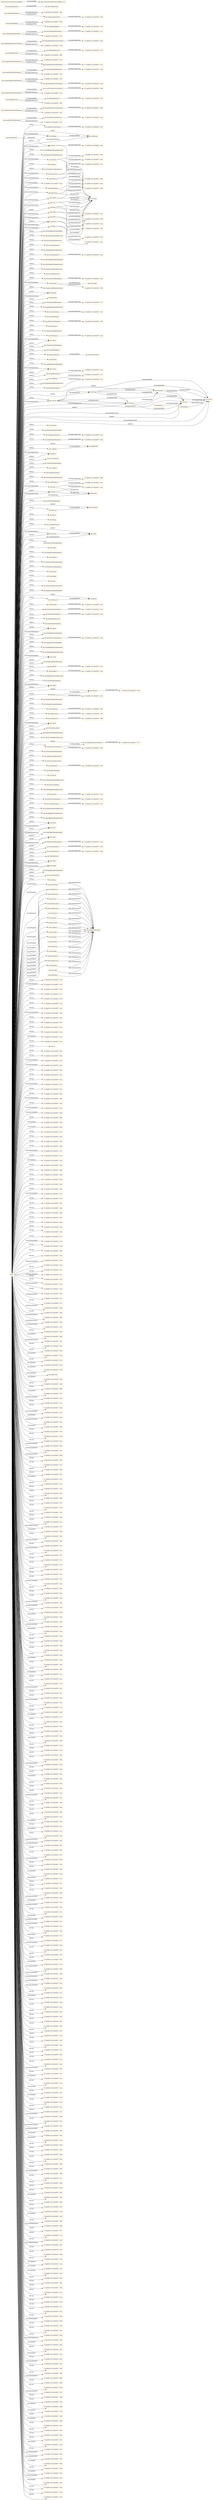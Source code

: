 digraph ar2dtool_diagram { 
rankdir=LR;
size="1501"
node [shape = rectangle, color="orange"]; "xbo:SingleStrandNecklace" "xbo:Inflexible" "xbo:MultiRightInflexibleBracelet" "-57a5b9f3:167a2b583f7:-7f22" "-57a5b9f3:167a2b583f7:-7ee2" "xbo:SingleLeftFlexibleBracelet" "xbo:SmallMultiTabNecklace" "xbo:Xhosa" "xbo:DoubleStrandHeadband" "xbo:BodyType" "xbo:Position" "-57a5b9f3:167a2b583f7:-7ede" "xbo:DoubleRightFlexibleAnklet" "xbo:DoubleLeftFlexibleBracelet" "-57a5b9f3:167a2b583f7:-7f69" "-57a5b9f3:167a2b583f7:-7fdd" "xbo:MultiLeftFlexibleArmlet" "xbo:StrandHeadband" "xbo:Decoration" "xbo:MultiRightFlexibleArmlet" "-57a5b9f3:167a2b583f7:-7ea0" "-57a5b9f3:167a2b583f7:-7ee6" "-57a5b9f3:167a2b583f7:-7ea4" "xbo:Sex" "-57a5b9f3:167a2b583f7:-7f0f" "xbo:StrandNecklace" "xbo:SmallDoubleStrandNecklace" "-57a5b9f3:167a2b583f7:-7eba" "xbo:DoubleRightInflexibleAnklet" "-57a5b9f3:167a2b583f7:-7fe5" "-57a5b9f3:167a2b583f7:-7fe1" "xbo:Material" "xbo:InflexibleArmlet" "xbo:PersonEntity" "xbo:MultiRightFlexibleBracelet" "xbo:SmallFlexibleCollarNecklace" "-57a5b9f3:167a2b583f7:-7f2e" "-57a5b9f3:167a2b583f7:-7f2a" "-57a5b9f3:167a2b583f7:-7f13" "xbo:DoubleLeftFlexibleArmlet" "xbo:EarlyAdolescence" "-57a5b9f3:167a2b583f7:-7eda" "xbo:DoubleStrandWaistband" "xbo:Quantity" "xbo:DoubleLeftInflexibleArmlet" "xbo:SmallDoubleTabNecklace" "xbo:Double" "-57a5b9f3:167a2b583f7:-7f32" "xbo:Bomvana" "-57a5b9f3:167a2b583f7:-7f75" "xbo:MultiStrandWaistband" "xbo:SingleRightFlexibleBracelet" "xbo:InflexibleBracelet" "-57a5b9f3:167a2b583f7:-7ef2" "xbo:CharmNecklace" "-57a5b9f3:167a2b583f7:-7ffc" "-57a5b9f3:167a2b583f7:-7f0b" "xbo:LateAdulthood" "xbo:MultiTasselNecklace" "-57a5b9f3:167a2b583f7:-7ece" "xbo:Secondary" "xbo:DoubleFringeHeadband" "xbo:Waistband" "-57a5b9f3:167a2b583f7:-7f04" "-57a5b9f3:167a2b583f7:-7f1e" "xbo:BodyRegion" "-57a5b9f3:167a2b583f7:-7fea" "xbo:LargeDoubleStrandNecklace" "xbo:Colour" "xbo:Head" "xbo:SingleStreamHeadband" "-57a5b9f3:167a2b583f7:-7f86" "xbo:FringeHeadband" "-57a5b9f3:167a2b583f7:-7ed6" "xbo:BeadworkEntity" "-57a5b9f3:167a2b583f7:-7ed2" "-57a5b9f3:167a2b583f7:-7fca" "-57a5b9f3:167a2b583f7:-7fa2" "xbo:LargeSingleTabNecklace" "xbo:Tertiary" "xbo:SingleRightFlexibleAnklet" "-57a5b9f3:167a2b583f7:-7eca" "-57a5b9f3:167a2b583f7:-7f00" "xbo:Lower" "-57a5b9f3:167a2b583f7:-7eee" "xbo:StrandWaistband" "xbo:Childhood" "-57a5b9f3:167a2b583f7:-7fb9" "xbo:Side" "xbo:SingleRightInflexibleBracelet" "xbo:MultiTabNecklace" "xbo:Strand" "xbo:Thembu" "xbo:MultiLeftFlexibleAnklet" "xbo:LargeFlexibleCollarNecklace" "xbo:SingleTabNecklace" "xbo:SmallSingleStrandNecklace" "xbo:Tassel" "xbo:LargeInflexibleCollarNecklace" "xbo:SingleTasselNecklace" "xbo:RightSide" "-57a5b9f3:167a2b583f7:-7f7d" "xbo:Waist" "-57a5b9f3:167a2b583f7:-7ef5" "-57a5b9f3:167a2b583f7:-7f3e" "-57a5b9f3:167a2b583f7:-7f3a" "xbo:LateChildhood" "-57a5b9f3:167a2b583f7:-7ff3" "xbo:MultiFringeHeadband" "xbo:Tab" "xbo:Common" "xbo:MiddleAdulthood" "xbo:MultiLeftFlexibleBracelet" "xbo:TabNecklace" "xbo:Size" "xbo:MultiTabHeadband" "xbo:Natural" "xbo:Royal" "-57a5b9f3:167a2b583f7:-7f42" "xbo:LargeMultiTabNecklace" "xbo:Fengu" "xbo:LateAdolescence" "xbo:Charm" "xbo:Male" "xbo:SmallSingleTabNecklace" "xbo:DoubleLeftFlexibleAnklet" "-57a5b9f3:167a2b583f7:-7f8e" "xbo:Female" "xbo:Noble" "xbo:SingleStrandHeadband" "xbo:Medium" "xbo:Rank" "xbo:DoubleLeftInflexibleAnklet" "-57a5b9f3:167a2b583f7:-7f71" "xbo:MultiStreamHeadband" "xbo:LargeDoubleTabNecklace" "xbo:Primary" "xbo:Middle" "xbo:Shin" "xbo:MultiLeftInflexibleArmlet" "xbo:SingleLeftInflexibleAnklet" "xbo:Ceremony" "xbo:Use" "xbo:SmallInflexibleCollarNecklace" "-57a5b9f3:167a2b583f7:-7f1b" "xbo:Tribe" "-57a5b9f3:167a2b583f7:-7fae" "xbo:Bracelet" "-57a5b9f3:167a2b583f7:-7f8a" "xbo:DoubleTasselNecklace" "xbo:DoubleTabNecklace" "xbo:MiddleAdolescence" "xbo:Item" "-57a5b9f3:167a2b583f7:-7ebe" "xbo:DoubleTabHeadband" "xbo:Person" "xbo:Upper" "xbo:MultiRightFlexibleAnklet" "xbo:DoubleStrandNecklace" "xbo:SingleLeftFlexibleAnklet" "xbo:FlexibleAnklet" "xbo:DoubleRightFlexibleArmlet" "xbo:FlexibleBracelet" "xbo:DoubleRightInflexibleArmlet" "-57a5b9f3:167a2b583f7:-7f17" "xbo:Large" "-57a5b9f3:167a2b583f7:-7ec2" "-57a5b9f3:167a2b583f7:-7ec6" "xbo:SingleLeftFlexibleArmlet" "xbo:DomainEntity" "xbo:Anklet" "xbo:SmallMultiStrandNecklace" "xbo:Necklace" "xbo:DoubleRightFlexibleBracelet" "xbo:FlexibleHeadband" "xbo:LeftSide" "xbo:SingleTabHeadband" "xbo:Ankle" "xbo:Man" "-57a5b9f3:167a2b583f7:-7f36" "xbo:SingleLeftInflexibleArmlet" "xbo:Age" "xbo:EarlyInfanthood" "-57a5b9f3:167a2b583f7:-7faa" "xbo:DoubleStreamHeadband" "xbo:Woman" "-57a5b9f3:167a2b583f7:-7eea" "xbo:Headband" "-57a5b9f3:167a2b583f7:-7efc" "xbo:Adolescence" "xbo:Toddlerhood" "xbo:Infanthood" "-57a5b9f3:167a2b583f7:-7fbd" "-57a5b9f3:167a2b583f7:-7fb5" "xbo:Small" "xbo:LargeSingleStrandNecklace" "-57a5b9f3:167a2b583f7:-7f9e" "xbo:StreamHeadband" "xbo:SingleLeftInflexibleBracelet" "xbo:MultiLeftInflexibleBracelet" "xbo:FlexibleCollarNecklace" "xbo:InflexibleHeadband" "xbo:MultiLeftInflexibleAnklet" "-57a5b9f3:167a2b583f7:-7f96" "xbo:SingleFringeHeadband" "xbo:Streamer" "-57a5b9f3:167a2b583f7:-7fc1" "-57a5b9f3:167a2b583f7:-7f79" "xbo:MultiStrandHeadband" "-57a5b9f3:167a2b583f7:-7fd5" "xbo:LargeMultiStrandNecklace" "xbo:Adulthood" "xbo:MiddleChildhood" "xbo:Pondo" "xbo:DoubleRightInflexibleBracelet" "xbo:EarlyChildhood" "xbo:MultiRightInflexibleArmlet" "-57a5b9f3:167a2b583f7:-7eae" "xbo:Armlet" "xbo:MultiStrandNecklace" "xbo:ChokerNecklace" "-57a5b9f3:167a2b583f7:-7f26" "xbo:DoubleLeftInflexibleBracelet" "-57a5b9f3:167a2b583f7:-7fce" "xbo:SingleRightFlexibleArmlet" "-57a5b9f3:167a2b583f7:-7ea7" "xbo:SingleRightInflexibleArmlet" "xbo:Neck" "xbo:Arm" "xbo:FlexibleArmlet" "xbo:MultiRightInflexibleAnklet" "xbo:Wrist" "-57a5b9f3:167a2b583f7:-7f6d" "-57a5b9f3:167a2b583f7:-7fa6" "xbo:SingleStrandWaistband" "xbo:Ritual" "xbo:TasselNecklace" "-57a5b9f3:167a2b583f7:-7f9a" "-57a5b9f3:167a2b583f7:-7ef8" "-57a5b9f3:167a2b583f7:-7f07" "-57a5b9f3:167a2b583f7:-7eb6" "-57a5b9f3:167a2b583f7:-7eb2" "-57a5b9f3:167a2b583f7:-7f92" "xbo:CollarNecklace" "-57a5b9f3:167a2b583f7:-7fd2" "xbo:TabHeadband" "xbo:Multi" "xbo:Single" "xbo:SingleRightInflexibleAnklet" "xbo:InflexibleAnklet" "xbo:InflexibleCollarNecklace" "xbo:Synthetic" "xbo:Fringe" "xbo:Flexible" "xbo:EarlyAdulthood" "xbo:Bhaca" ; /*classes style*/
	"xbo:Natural" -> "xbo:Synthetic" [ label = "owl:disjointWith" ];
	"xbo:Flexible" -> "xbo:Inflexible" [ label = "owl:disjointWith" ];
	"xbo:DoubleTasselNecklace" -> "-57a5b9f3:167a2b583f7:-7fa2" [ label = "owl:equivalentClass" ];
	"xbo:Charm" -> "xbo:Tassel" [ label = "owl:disjointWith" ];
	"xbo:Charm" -> "xbo:Tab" [ label = "owl:disjointWith" ];
	"xbo:Charm" -> "xbo:Streamer" [ label = "owl:disjointWith" ];
	"xbo:Charm" -> "xbo:Strand" [ label = "owl:disjointWith" ];
	"xbo:Charm" -> "xbo:Fringe" [ label = "owl:disjointWith" ];
	"xbo:SmallSingleStrandNecklace" -> "-57a5b9f3:167a2b583f7:-7ec6" [ label = "owl:equivalentClass" ];
	"xbo:FlexibleHeadband" -> "xbo:InflexibleHeadband" [ label = "owl:disjointWith" ];
	"xbo:FlexibleHeadband" -> "-57a5b9f3:167a2b583f7:-7f8e" [ label = "owl:equivalentClass" ];
	"xbo:Colour" -> "-57a5b9f3:167a2b583f7:-7fb9" [ label = "owl:equivalentClass" ];
	"xbo:BodyRegion" -> "-57a5b9f3:167a2b583f7:-7fdd" [ label = "owl:equivalentClass" ];
	"xbo:LargeFlexibleCollarNecklace" -> "xbo:SmallFlexibleCollarNecklace" [ label = "owl:disjointWith" ];
	"xbo:LargeFlexibleCollarNecklace" -> "-57a5b9f3:167a2b583f7:-7f3a" [ label = "owl:equivalentClass" ];
	"xbo:InflexibleBracelet" -> "-57a5b9f3:167a2b583f7:-7f75" [ label = "owl:equivalentClass" ];
	"xbo:SmallFlexibleCollarNecklace" -> "-57a5b9f3:167a2b583f7:-7ed6" [ label = "owl:equivalentClass" ];
	"xbo:hasQuantity" -> "owl:topObjectProperty" [ label = "rdfs:subPropertyOf" ];
	"xbo:Item" -> "-57a5b9f3:167a2b583f7:-7f69" [ label = "owl:equivalentClass" ];
	"xbo:Female" -> "xbo:Male" [ label = "owl:disjointWith" ];
	"xbo:Childhood" -> "-57a5b9f3:167a2b583f7:-7fca" [ label = "owl:equivalentClass" ];
	"xbo:Necklace" -> "-57a5b9f3:167a2b583f7:-7f0b" [ label = "owl:equivalentClass" ];
	"xbo:EarlyInfanthood" -> "xbo:Toddlerhood" [ label = "owl:disjointWith" ];
	"xbo:Tab" -> "xbo:Tassel" [ label = "owl:disjointWith" ];
	"xbo:InflexibleHeadband" -> "-57a5b9f3:167a2b583f7:-7f6d" [ label = "owl:equivalentClass" ];
	"xbo:Position" -> "-57a5b9f3:167a2b583f7:-7f04" [ label = "owl:equivalentClass" ];
	"xbo:FlexibleArmlet" -> "xbo:InflexibleArmlet" [ label = "owl:disjointWith" ];
	"xbo:FlexibleArmlet" -> "-57a5b9f3:167a2b583f7:-7f9a" [ label = "owl:equivalentClass" ];
	"xbo:DoubleTabNecklace" -> "-57a5b9f3:167a2b583f7:-7fa6" [ label = "owl:equivalentClass" ];
	"xbo:InflexibleCollarNecklace" -> "-57a5b9f3:167a2b583f7:-7f71" [ label = "owl:equivalentClass" ];
	"xbo:Waistband" -> "-57a5b9f3:167a2b583f7:-7ea4" [ label = "owl:equivalentClass" ];
	"xbo:LargeInflexibleCollarNecklace" -> "xbo:SmallInflexibleCollarNecklace" [ label = "owl:disjointWith" ];
	"xbo:LargeInflexibleCollarNecklace" -> "-57a5b9f3:167a2b583f7:-7f36" [ label = "owl:equivalentClass" ];
	"xbo:InflexibleArmlet" -> "-57a5b9f3:167a2b583f7:-7f79" [ label = "owl:equivalentClass" ];
	"xbo:Quantity" -> "-57a5b9f3:167a2b583f7:-7f00" [ label = "owl:equivalentClass" ];
	"xbo:hasBodyType" -> "owl:topObjectProperty" [ label = "rdfs:subPropertyOf" ];
	"xbo:SingleTabNecklace" -> "-57a5b9f3:167a2b583f7:-7eea" [ label = "owl:equivalentClass" ];
	"xbo:Decoration" -> "-57a5b9f3:167a2b583f7:-7fb5" [ label = "owl:equivalentClass" ];
	"xbo:Bracelet" -> "-57a5b9f3:167a2b583f7:-7fd2" [ label = "owl:equivalentClass" ];
	"xbo:isWornBy" -> "owl:topObjectProperty" [ label = "rdfs:subPropertyOf" ];
	"xbo:MultiStrandWaistband" -> "-57a5b9f3:167a2b583f7:-7f17" [ label = "owl:equivalentClass" ];
	"xbo:hasPosition" -> "owl:topObjectProperty" [ label = "rdfs:subPropertyOf" ];
	"xbo:hasChild" -> "owl:topObjectProperty" [ label = "rdfs:subPropertyOf" ];
	"xbo:Man" -> "xbo:Woman" [ label = "owl:disjointWith" ];
	"xbo:Man" -> "-57a5b9f3:167a2b583f7:-7f22" [ label = "owl:equivalentClass" ];
	"xbo:LargeMultiTabNecklace" -> "xbo:SmallMultiTabNecklace" [ label = "owl:disjointWith" ];
	"xbo:LargeMultiTabNecklace" -> "-57a5b9f3:167a2b583f7:-7f2e" [ label = "owl:equivalentClass" ];
	"xbo:hasMother" -> "owl:topObjectProperty" [ label = "rdfs:subPropertyOf" ];
	"xbo:LargeDoubleStrandNecklace" -> "xbo:SmallDoubleStrandNecklace" [ label = "owl:disjointWith" ];
	"xbo:LargeDoubleStrandNecklace" -> "-57a5b9f3:167a2b583f7:-7f42" [ label = "owl:equivalentClass" ];
	"xbo:BeadworkEntity" -> "xbo:PersonEntity" [ label = "owl:disjointWith" ];
	"xbo:isWornOn" -> "owl:topObjectProperty" [ label = "rdfs:subPropertyOf" ];
	"xbo:DoubleStrandNecklace" -> "-57a5b9f3:167a2b583f7:-7fae" [ label = "owl:equivalentClass" ];
	"xbo:Rank" -> "-57a5b9f3:167a2b583f7:-7efc" [ label = "owl:equivalentClass" ];
	"xbo:Tribe" -> "-57a5b9f3:167a2b583f7:-7eae" [ label = "owl:equivalentClass" ];
	"xbo:Adulthood" -> "-57a5b9f3:167a2b583f7:-7ff3" [ label = "owl:equivalentClass" ];
	"xbo:Streamer" -> "xbo:Tassel" [ label = "owl:disjointWith" ];
	"xbo:Streamer" -> "xbo:Tab" [ label = "owl:disjointWith" ];
	"xbo:hasMaterial" -> "owl:topObjectProperty" [ label = "rdfs:subPropertyOf" ];
	"xbo:FlexibleAnklet" -> "xbo:InflexibleAnklet" [ label = "owl:disjointWith" ];
	"xbo:FlexibleAnklet" -> "-57a5b9f3:167a2b583f7:-7f9e" [ label = "owl:equivalentClass" ];
	"xbo:hasUse" -> "owl:topObjectProperty" [ label = "rdfs:subPropertyOf" ];
	"xbo:Ipenlote_2" -> "xbo:Tassel" [ label = "xbo:hasDecoration" ];
	"xbo:hasDecoration" -> "owl:topObjectProperty" [ label = "rdfs:subPropertyOf" ];
	"xbo:InflexibleAnklet" -> "-57a5b9f3:167a2b583f7:-7f7d" [ label = "owl:equivalentClass" ];
	"xbo:hasAgeGroup" -> "owl:topObjectProperty" [ label = "rdfs:subPropertyOf" ];
	"xbo:Woman" -> "-57a5b9f3:167a2b583f7:-7ea0" [ label = "owl:equivalentClass" ];
	"xbo:SingleTasselNecklace" -> "-57a5b9f3:167a2b583f7:-7ee6" [ label = "owl:equivalentClass" ];
	"xbo:LargeDoubleTabNecklace" -> "xbo:SmallDoubleTabNecklace" [ label = "owl:disjointWith" ];
	"xbo:LargeDoubleTabNecklace" -> "-57a5b9f3:167a2b583f7:-7f3e" [ label = "owl:equivalentClass" ];
	"xbo:Fringe" -> "xbo:Strand" [ label = "owl:disjointWith" ];
	"xbo:Fringe" -> "xbo:Tassel" [ label = "owl:disjointWith" ];
	"xbo:Fringe" -> "xbo:Tab" [ label = "owl:disjointWith" ];
	"xbo:Fringe" -> "xbo:Streamer" [ label = "owl:disjointWith" ];
	"xbo:ChokerNecklace" -> "-57a5b9f3:167a2b583f7:-7fc1" [ label = "owl:equivalentClass" ];
	"xbo:SmallInflexibleCollarNecklace" -> "-57a5b9f3:167a2b583f7:-7ed2" [ label = "owl:equivalentClass" ];
	"xbo:BodyType" -> "-57a5b9f3:167a2b583f7:-7fd5" [ label = "owl:equivalentClass" ];
	"xbo:hasSex" -> "owl:topObjectProperty" [ label = "rdfs:subPropertyOf" ];
	"xbo:LargeSingleTabNecklace" -> "xbo:SmallSingleTabNecklace" [ label = "owl:disjointWith" ];
	"xbo:LargeSingleTabNecklace" -> "-57a5b9f3:167a2b583f7:-7f26" [ label = "owl:equivalentClass" ];
	"xbo:Adolescence" -> "-57a5b9f3:167a2b583f7:-7ffc" [ label = "owl:equivalentClass" ];
	"xbo:Use" -> "-57a5b9f3:167a2b583f7:-7ea7" [ label = "owl:equivalentClass" ];
	"xbo:Ceremony" -> "xbo:Ritual" [ label = "owl:disjointWith" ];
	"xbo:FlexibleCollarNecklace" -> "xbo:InflexibleCollarNecklace" [ label = "owl:disjointWith" ];
	"xbo:FlexibleCollarNecklace" -> "-57a5b9f3:167a2b583f7:-7f92" [ label = "owl:equivalentClass" ];
	"xbo:hasParent" -> "owl:topObjectProperty" [ label = "rdfs:subPropertyOf" ];
	"xbo:Infanthood" -> "-57a5b9f3:167a2b583f7:-7f86" [ label = "owl:equivalentClass" ];
	"xbo:TasselNecklace" -> "-57a5b9f3:167a2b583f7:-7eb2" [ label = "owl:equivalentClass" ];
	"xbo:SingleStrandWaistband" -> "-57a5b9f3:167a2b583f7:-7eee" [ label = "owl:equivalentClass" ];
	"xbo:Material" -> "-57a5b9f3:167a2b583f7:-7f1e" [ label = "owl:equivalentClass" ];
	"NULL" -> "xbo:StrandWaistband" [ label = "rdf:first" ];
	"NULL" -> "-57a5b9f3:167a2b583f7:-7f5f" [ label = "rdf:rest" ];
	"NULL" -> "-57a5b9f3:167a2b583f7:-7f16" [ label = "owl:intersectionOf" ];
	"NULL" -> "-57a5b9f3:167a2b583f7:-7e20" [ label = "rdf:rest" ];
	"NULL" -> "-57a5b9f3:167a2b583f7:-7e71" [ label = "rdf:rest" ];
	"NULL" -> "-57a5b9f3:167a2b583f7:-7e2d" [ label = "rdf:rest" ];
	"NULL" -> "xbo:Female" [ label = "rdf:first" ];
	"NULL" -> "xbo:DoubleLeftInflexibleAnklet" [ label = "rdf:first" ];
	"NULL" -> "xbo:SingleLeftInflexibleAnklet" [ label = "rdf:first" ];
	"NULL" -> "xbo:Necklace" [ label = "rdf:first" ];
	"NULL" -> "xbo:SingleLeftFlexibleBracelet" [ label = "rdf:first" ];
	"NULL" -> "xbo:Woman" [ label = "rdf:first" ];
	"NULL" -> "xbo:Use" [ label = "owl:someValuesFrom" ];
	"NULL" -> "-57a5b9f3:167a2b583f7:-7f2f" [ label = "rdf:rest" ];
	"NULL" -> "-57a5b9f3:167a2b583f7:-7e41" [ label = "rdf:rest" ];
	"NULL" -> "-57a5b9f3:167a2b583f7:-7fc6" [ label = "owl:someValuesFrom" ];
	"NULL" -> "-57a5b9f3:167a2b583f7:-7e92" [ label = "rdf:rest" ];
	"NULL" -> "-57a5b9f3:167a2b583f7:-7f05" [ label = "rdf:rest" ];
	"NULL" -> "-57a5b9f3:167a2b583f7:-7fb3" [ label = "rdf:rest" ];
	"NULL" -> "xbo:Neck" [ label = "rdf:first" ];
	"NULL" -> "-57a5b9f3:167a2b583f7:-7e24" [ label = "rdf:rest" ];
	"NULL" -> "-57a5b9f3:167a2b583f7:-7e1a" [ label = "owl:members" ];
	"NULL" -> "-57a5b9f3:167a2b583f7:-7f43" [ label = "rdf:rest" ];
	"NULL" -> "xbo:DoubleLeftInflexibleArmlet" [ label = "rdf:first" ];
	"NULL" -> "xbo:Double" [ label = "rdf:first" ];
	"NULL" -> "rdf:nil" [ label = "rdf:rest" ];
	"NULL" -> "xbo:TabNecklace" [ label = "rdf:first" ];
	"NULL" -> "xbo:Common" [ label = "rdf:first" ];
	"NULL" -> "xbo:Sex" [ label = "owl:someValuesFrom" ];
	"NULL" -> "-57a5b9f3:167a2b583f7:-7e45" [ label = "rdf:rest" ];
	"NULL" -> "xbo:hasMaterial" [ label = "owl:onProperty" ];
	"NULL" -> "-57a5b9f3:167a2b583f7:-7f64" [ label = "rdf:rest" ];
	"NULL" -> "xbo:hasColour" [ label = "owl:onProperty" ];
	"NULL" -> "xbo:DoubleLeftInflexibleBracelet" [ label = "rdf:first" ];
	"NULL" -> "-57a5b9f3:167a2b583f7:-7ec5" [ label = "owl:intersectionOf" ];
	"NULL" -> "-57a5b9f3:167a2b583f7:-7eed" [ label = "owl:intersectionOf" ];
	"NULL" -> "-57a5b9f3:167a2b583f7:-7e83" [ label = "rdf:rest" ];
	"NULL" -> "-57a5b9f3:167a2b583f7:-7ed7" [ label = "rdf:rest" ];
	"NULL" -> "-57a5b9f3:167a2b583f7:-7efa" [ label = "rdf:rest" ];
	"NULL" -> "-57a5b9f3:167a2b583f7:-7f74" [ label = "owl:intersectionOf" ];
	"NULL" -> "xbo:Tertiary" [ label = "rdf:first" ];
	"NULL" -> "-57a5b9f3:167a2b583f7:-7f47" [ label = "rdf:rest" ];
	"NULL" -> "-57a5b9f3:167a2b583f7:-7f6a" [ label = "rdf:rest" ];
	"NULL" -> "xbo:StreamHeadband" [ label = "rdf:first" ];
	"NULL" -> "-57a5b9f3:167a2b583f7:-7f82" [ label = "owl:someValuesFrom" ];
	"NULL" -> "xbo:CharmNecklace" [ label = "rdf:first" ];
	"NULL" -> "-57a5b9f3:167a2b583f7:-7e0f" [ label = "rdf:rest" ];
	"NULL" -> "xbo:MultiLeftInflexibleArmlet" [ label = "rdf:first" ];
	"NULL" -> "xbo:Female" [ label = "owl:someValuesFrom" ];
	"NULL" -> "-57a5b9f3:167a2b583f7:-7f3d" [ label = "owl:intersectionOf" ];
	"NULL" -> "-57a5b9f3:167a2b583f7:-7eb9" [ label = "owl:intersectionOf" ];
	"NULL" -> "xbo:SingleTabHeadband" [ label = "rdf:first" ];
	"NULL" -> "xbo:LateAdolescence" [ label = "rdf:first" ];
	"NULL" -> "xbo:Inflexible" [ label = "owl:someValuesFrom" ];
	"NULL" -> "-57a5b9f3:167a2b583f7:-7f8b" [ label = "rdf:rest" ];
	"NULL" -> "xbo:Lower" [ label = "owl:someValuesFrom" ];
	"NULL" -> "xbo:Colour" [ label = "owl:someValuesFrom" ];
	"NULL" -> "-57a5b9f3:167a2b583f7:-7e93" [ label = "owl:members" ];
	"NULL" -> "-57a5b9f3:167a2b583f7:-7fe9" [ label = "owl:unionOf" ];
	"NULL" -> "xbo:Tassel" [ label = "owl:someValuesFrom" ];
	"NULL" -> "-57a5b9f3:167a2b583f7:-7e74" [ label = "rdf:rest" ];
	"NULL" -> "xbo:hasDecoration" [ label = "owl:onProperty" ];
	"NULL" -> "-57a5b9f3:167a2b583f7:-7eeb" [ label = "rdf:rest" ];
	"NULL" -> "xbo:Secondary" [ label = "rdf:first" ];
	"NULL" -> "-57a5b9f3:167a2b583f7:-7f5b" [ label = "rdf:rest" ];
	"NULL" -> "-57a5b9f3:167a2b583f7:-7fe6" [ label = "rdf:rest" ];
	"NULL" -> "-57a5b9f3:167a2b583f7:-7f31" [ label = "owl:intersectionOf" ];
	"NULL" -> "-57a5b9f3:167a2b583f7:-7f76" [ label = "rdf:rest" ];
	"NULL" -> "-57a5b9f3:167a2b583f7:-7e3e" [ label = "owl:members" ];
	"NULL" -> "-57a5b9f3:167a2b583f7:-7e44" [ label = "rdf:rest" ];
	"NULL" -> "-57a5b9f3:167a2b583f7:-7ebb" [ label = "rdf:rest" ];
	"NULL" -> "-57a5b9f3:167a2b583f7:-7e95" [ label = "rdf:rest" ];
	"NULL" -> "xbo:hasPosition" [ label = "owl:onProperty" ];
	"NULL" -> "-57a5b9f3:167a2b583f7:-7f08" [ label = "rdf:rest" ];
	"NULL" -> "xbo:DoubleRightFlexibleAnklet" [ label = "rdf:first" ];
	"NULL" -> "-57a5b9f3:167a2b583f7:-7fb6" [ label = "rdf:rest" ];
	"NULL" -> "-57a5b9f3:167a2b583f7:-7f59" [ label = "rdf:rest" ];
	"NULL" -> "xbo:Age" [ label = "rdf:first" ];
	"NULL" -> "-57a5b9f3:167a2b583f7:-7f25" [ label = "owl:intersectionOf" ];
	"NULL" -> "-57a5b9f3:167a2b583f7:-7e78" [ label = "rdf:rest" ];
	"NULL" -> "-57a5b9f3:167a2b583f7:-7f97" [ label = "rdf:rest" ];
	"NULL" -> "-57a5b9f3:167a2b583f7:-7eef" [ label = "rdf:rest" ];
	"NULL" -> "-57a5b9f3:167a2b583f7:-7e65" [ label = "rdf:rest" ];
	"NULL" -> "-57a5b9f3:167a2b583f7:-7fd7" [ label = "rdf:rest" ];
	"NULL" -> "xbo:Waist" [ label = "owl:someValuesFrom" ];
	"NULL" -> "-57a5b9f3:167a2b583f7:-7e48" [ label = "rdf:rest" ];
	"NULL" -> "-57a5b9f3:167a2b583f7:-7ebf" [ label = "rdf:rest" ];
	"NULL" -> "xbo:Noble" [ label = "rdf:first" ];
	"NULL" -> "xbo:MultiLeftFlexibleBracelet" [ label = "rdf:first" ];
	"NULL" -> "-57a5b9f3:167a2b583f7:-7efd" [ label = "rdf:rest" ];
	"NULL" -> "xbo:ChokerNecklace" [ label = "rdf:first" ];
	"NULL" -> "-57a5b9f3:167a2b583f7:-7fa7" [ label = "rdf:rest" ];
	"NULL" -> "-57a5b9f3:167a2b583f7:-7ec9" [ label = "owl:intersectionOf" ];
	"NULL" -> "-57a5b9f3:167a2b583f7:-7e18" [ label = "rdf:rest" ];
	"NULL" -> "-57a5b9f3:167a2b583f7:-7e69" [ label = "rdf:rest" ];
	"NULL" -> "-57a5b9f3:167a2b583f7:-7ed3" [ label = "rdf:rest" ];
	"NULL" -> "-57a5b9f3:167a2b583f7:-7ee9" [ label = "owl:intersectionOf" ];
	"NULL" -> "xbo:Streamer" [ label = "rdf:first" ];
	"NULL" -> "-57a5b9f3:167a2b583f7:-7e39" [ label = "rdf:rest" ];
	"NULL" -> "-57a5b9f3:167a2b583f7:-7e5c" [ label = "rdf:rest" ];
	"NULL" -> "xbo:Arm" [ label = "rdf:first" ];
	"NULL" -> "xbo:hasRank" [ label = "owl:onProperty" ];
	"NULL" -> "xbo:DoubleRightFlexibleBracelet" [ label = "rdf:first" ];
	"NULL" -> "-57a5b9f3:167a2b583f7:-7fa1" [ label = "owl:intersectionOf" ];
	"NULL" -> "-57a5b9f3:167a2b583f7:-7e7d" [ label = "rdf:rest" ];
	"NULL" -> "-57a5b9f3:167a2b583f7:-7e98" [ label = "rdf:rest" ];
	"NULL" -> "-57a5b9f3:167a2b583f7:-7ecd" [ label = "owl:intersectionOf" ];
	"NULL" -> "-57a5b9f3:167a2b583f7:-7fe2" [ label = "rdf:rest" ];
	"NULL" -> "-57a5b9f3:167a2b583f7:-7f7c" [ label = "owl:intersectionOf" ];
	"NULL" -> "-57a5b9f3:167a2b583f7:-7f7f" [ label = "rdf:rest" ];
	"NULL" -> "-57a5b9f3:167a2b583f7:-7edd" [ label = "owl:intersectionOf" ];
	"NULL" -> "-57a5b9f3:167a2b583f7:-7e4d" [ label = "rdf:rest" ];
	"NULL" -> "xbo:InflexibleCollarNecklace" [ label = "rdf:first" ];
	"NULL" -> "-57a5b9f3:167a2b583f7:-7f85" [ label = "owl:intersectionOf" ];
	"NULL" -> "-57a5b9f3:167a2b583f7:-7f29" [ label = "owl:intersectionOf" ];
	"NULL" -> "xbo:EarlyAdolescence" [ label = "rdf:first" ];
	"NULL" -> "xbo:hasUse" [ label = "owl:onProperty" ];
	"NULL" -> "xbo:Pondo" [ label = "rdf:first" ];
	"NULL" -> "xbo:Person" [ label = "rdf:first" ];
	"NULL" -> "xbo:MultiRightFlexibleAnklet" [ label = "rdf:first" ];
	"NULL" -> "-57a5b9f3:167a2b583f7:-7f41" [ label = "owl:intersectionOf" ];
	"NULL" -> "xbo:DoubleTasselNecklace" [ label = "rdf:first" ];
	"NULL" -> "xbo:Waistband" [ label = "rdf:first" ];
	"NULL" -> "-57a5b9f3:167a2b583f7:-7fd3" [ label = "rdf:rest" ];
	"NULL" -> "-57a5b9f3:167a2b583f7:-7e85" [ label = "owl:members" ];
	"NULL" -> "-57a5b9f3:167a2b583f7:-7fc5" [ label = "owl:withRestrictions" ];
	"NULL" -> "-57a5b9f3:167a2b583f7:-7f0c" [ label = "rdf:rest" ];
	"NULL" -> "-57a5b9f3:167a2b583f7:-7e8f" [ label = "rdf:rest" ];
	"NULL" -> "xbo:Charm" [ label = "rdf:first" ];
	"NULL" -> "xbo:Charm" [ label = "owl:someValuesFrom" ];
	"NULL" -> "xbo:MultiStreamHeadband" [ label = "rdf:first" ];
	"NULL" -> "-57a5b9f3:167a2b583f7:-7e4e" [ label = "owl:members" ];
	"NULL" -> "xbo:hasTribe" [ label = "owl:onProperty" ];
	"NULL" -> "-57a5b9f3:167a2b583f7:-7f33" [ label = "rdf:rest" ];
	"NULL" -> "xbo:Quantity" [ label = "owl:someValuesFrom" ];
	"NULL" -> "-57a5b9f3:167a2b583f7:-7e1e" [ label = "owl:members" ];
	"NULL" -> "-57a5b9f3:167a2b583f7:-7e56" [ label = "owl:members" ];
	"NULL" -> "xbo:DoubleLeftFlexibleBracelet" [ label = "rdf:first" ];
	"NULL" -> "xbo:ageGroup" [ label = "owl:onProperty" ];
	"NULL" -> "-57a5b9f3:167a2b583f7:-7efb" [ label = "owl:unionOf" ];
	"NULL" -> "-57a5b9f3:167a2b583f7:-7e90" [ label = "rdf:rest" ];
	"NULL" -> "xbo:Anklet" [ label = "rdf:first" ];
	"NULL" -> "xbo:Material" [ label = "owl:someValuesFrom" ];
	"NULL" -> "-57a5b9f3:167a2b583f7:-7f80" [ label = "rdf:first" ];
	"NULL" -> "-57a5b9f3:167a2b583f7:-7ef7" [ label = "owl:unionOf" ];
	"NULL" -> "xbo:Wrist" [ label = "rdf:first" ];
	"NULL" -> "xbo:hasSize" [ label = "owl:onProperty" ];
	"NULL" -> "xbo:Childhood" [ label = "rdf:first" ];
	"NULL" -> "-57a5b9f3:167a2b583f7:-7ed1" [ label = "owl:intersectionOf" ];
	"NULL" -> "-57a5b9f3:167a2b583f7:-7e1c" [ label = "rdf:rest" ];
	"NULL" -> "-57a5b9f3:167a2b583f7:-7e60" [ label = "rdf:rest" ];
	"NULL" -> "-57a5b9f3:167a2b583f7:-7fa5" [ label = "owl:intersectionOf" ];
	"NULL" -> "-57a5b9f3:167a2b583f7:-7e8c" [ label = "owl:members" ];
	"NULL" -> "xbo:LateAdulthood" [ label = "rdf:first" ];
	"NULL" -> "xbo:Large" [ label = "owl:someValuesFrom" ];
	"NULL" -> "xbo:DoubleStrandWaistband" [ label = "rdf:first" ];
	"NULL" -> "-57a5b9f3:167a2b583f7:-7ef1" [ label = "owl:intersectionOf" ];
	"NULL" -> "-57a5b9f3:167a2b583f7:-7fb4" [ label = "owl:unionOf" ];
	"NULL" -> "-57a5b9f3:167a2b583f7:-7e30" [ label = "rdf:rest" ];
	"NULL" -> "-57a5b9f3:167a2b583f7:-7e3d" [ label = "rdf:rest" ];
	"NULL" -> "-57a5b9f3:167a2b583f7:-7e81" [ label = "rdf:rest" ];
	"NULL" -> "xbo:SingleTasselNecklace" [ label = "rdf:first" ];
	"NULL" -> "-57a5b9f3:167a2b583f7:-7fad" [ label = "owl:intersectionOf" ];
	"NULL" -> "-57a5b9f3:167a2b583f7:-7f78" [ label = "owl:intersectionOf" ];
	"NULL" -> "-57a5b9f3:167a2b583f7:-7f99" [ label = "owl:intersectionOf" ];
	"NULL" -> "-57a5b9f3:167a2b583f7:-7f45" [ label = "rdf:rest" ];
	"NULL" -> "xbo:SingleRightInflexibleBracelet" [ label = "rdf:first" ];
	"NULL" -> "-57a5b9f3:167a2b583f7:-7e13" [ label = "rdf:rest" ];
	"NULL" -> "xbo:MultiLeftInflexibleBracelet" [ label = "rdf:first" ];
	"NULL" -> "-57a5b9f3:167a2b583f7:-7f83" [ label = "rdf:rest" ];
	"NULL" -> "-57a5b9f3:167a2b583f7:-7f3f" [ label = "rdf:rest" ];
	"NULL" -> "xbo:MultiRightInflexibleBracelet" [ label = "rdf:first" ];
	"NULL" -> "xbo:Tab" [ label = "rdf:first" ];
	"NULL" -> "-57a5b9f3:167a2b583f7:-7e32" [ label = "owl:members" ];
	"NULL" -> "-57a5b9f3:167a2b583f7:-7e51" [ label = "rdf:rest" ];
	"NULL" -> "xbo:Adolescence" [ label = "rdf:first" ];
	"NULL" -> "-57a5b9f3:167a2b583f7:-7ea5" [ label = "rdf:rest" ];
	"NULL" -> "-57a5b9f3:167a2b583f7:-7feb" [ label = "rdf:first" ];
	"NULL" -> "-57a5b9f3:167a2b583f7:-7f66" [ label = "rdf:rest" ];
	"NULL" -> "xbo:Ankle" [ label = "owl:someValuesFrom" ];
	"NULL" -> "xbo:FringeHeadband" [ label = "rdf:first" ];
	"NULL" -> "-57a5b9f3:167a2b583f7:-7fc3" [ label = "rdf:rest" ];
	"NULL" -> "-57a5b9f3:167a2b583f7:-7e34" [ label = "rdf:rest" ];
	"NULL" -> "-57a5b9f3:167a2b583f7:-7f53" [ label = "rdf:rest" ];
	"NULL" -> "-57a5b9f3:167a2b583f7:-7eab" [ label = "rdf:rest" ];
	"NULL" -> "-57a5b9f3:167a2b583f7:-7e21" [ label = "rdf:rest" ];
	"NULL" -> "-57a5b9f3:167a2b583f7:-7ff7" [ label = "owl:withRestrictions" ];
	"NULL" -> "-57a5b9f3:167a2b583f7:-7f06" [ label = "owl:unionOf" ];
	"NULL" -> "xbo:DoubleTabNecklace" [ label = "rdf:first" ];
	"NULL" -> "-57a5b9f3:167a2b583f7:-7ff6" [ label = "rdf:first" ];
	"NULL" -> "xbo:hasQuantity" [ label = "owl:onProperty" ];
	"NULL" -> "xbo:Rank" [ label = "owl:someValuesFrom" ];
	"NULL" -> "-57a5b9f3:167a2b583f7:-7f8d" [ label = "owl:intersectionOf" ];
	"NULL" -> "xbo:SingleRightInflexibleArmlet" [ label = "rdf:first" ];
	"NULL" -> "-57a5b9f3:167a2b583f7:-7ee7" [ label = "rdf:rest" ];
	"NULL" -> "-57a5b9f3:167a2b583f7:-7ea3" [ label = "owl:intersectionOf" ];
	"NULL" -> "xbo:Man" [ label = "rdf:first" ];
	"NULL" -> "-57a5b9f3:167a2b583f7:-7f57" [ label = "rdf:rest" ];
	"NULL" -> "xbo:DoubleFringeHeadband" [ label = "rdf:first" ];
	"NULL" -> "-57a5b9f3:167a2b583f7:-7f7a" [ label = "rdf:rest" ];
	"NULL" -> "xbo:Head" [ label = "owl:someValuesFrom" ];
	"NULL" -> "-57a5b9f3:167a2b583f7:-7e25" [ label = "rdf:rest" ];
	"NULL" -> "-57a5b9f3:167a2b583f7:-7ee0" [ label = "rdf:rest" ];
	"NULL" -> "xbo:Wrist" [ label = "owl:someValuesFrom" ];
	"NULL" -> "-57a5b9f3:167a2b583f7:-7eb7" [ label = "rdf:rest" ];
	"NULL" -> "xbo:Single" [ label = "owl:someValuesFrom" ];
	"NULL" -> "-57a5b9f3:167a2b583f7:-7f27" [ label = "rdf:rest" ];
	"NULL" -> "-57a5b9f3:167a2b583f7:-7fa9" [ label = "owl:intersectionOf" ];
	"NULL" -> "xbo:EarlyAdulthood" [ label = "rdf:first" ];
	"NULL" -> "-57a5b9f3:167a2b583f7:-7f9b" [ label = "rdf:rest" ];
	"NULL" -> "xbo:MultiStrandNecklace" [ label = "rdf:first" ];
	"NULL" -> "-57a5b9f3:167a2b583f7:-7f65" [ label = "rdf:rest" ];
	"NULL" -> "xbo:MultiTasselNecklace" [ label = "rdf:first" ];
	"NULL" -> "-57a5b9f3:167a2b583f7:-7eaa" [ label = "rdf:rest" ];
	"NULL" -> "-57a5b9f3:167a2b583f7:-7fc0" [ label = "owl:intersectionOf" ];
	"NULL" -> "xbo:Neck" [ label = "owl:someValuesFrom" ];
	"NULL" -> "-57a5b9f3:167a2b583f7:-7fc9" [ label = "owl:intersectionOf" ];
	"NULL" -> "xbo:LateChildhood" [ label = "rdf:first" ];
	"NULL" -> "-57a5b9f3:167a2b583f7:-7e84" [ label = "rdf:rest" ];
	"NULL" -> "xbo:Head" [ label = "rdf:first" ];
	"NULL" -> "xbo:MultiStrandHeadband" [ label = "rdf:first" ];
	"NULL" -> "-57a5b9f3:167a2b583f7:-7e6a" [ label = "owl:members" ];
	"NULL" -> "xbo:Bomvana" [ label = "rdf:first" ];
	"NULL" -> "-57a5b9f3:167a2b583f7:-7e8a" [ label = "rdf:rest" ];
	"NULL" -> "-57a5b9f3:167a2b583f7:-7eb1" [ label = "owl:intersectionOf" ];
	"NULL" -> "-57a5b9f3:167a2b583f7:-7e2e" [ label = "owl:members" ];
	"NULL" -> "xbo:Small" [ label = "owl:someValuesFrom" ];
	"NULL" -> "-57a5b9f3:167a2b583f7:-7e54" [ label = "rdf:rest" ];
	"NULL" -> "-57a5b9f3:167a2b583f7:-7ea8" [ label = "rdf:rest" ];
	"NULL" -> "-57a5b9f3:167a2b583f7:-7fab" [ label = "rdf:rest" ];
	"NULL" -> "-57a5b9f3:167a2b583f7:-7ecb" [ label = "rdf:rest" ];
	"NULL" -> "-57a5b9f3:167a2b583f7:-7ef9" [ label = "rdf:rest" ];
	"NULL" -> "-57a5b9f3:167a2b583f7:-7e36" [ label = "owl:members" ];
	"NULL" -> "-57a5b9f3:167a2b583f7:-7f18" [ label = "rdf:rest" ];
	"NULL" -> "-57a5b9f3:167a2b583f7:-7f3b" [ label = "rdf:rest" ];
	"NULL" -> "-57a5b9f3:167a2b583f7:-7e11" [ label = "owl:members" ];
	"NULL" -> "xbo:DoubleStrandHeadband" [ label = "rdf:first" ];
	"NULL" -> "xbo:Bracelet" [ label = "rdf:first" ];
	"NULL" -> "-57a5b9f3:167a2b583f7:-7ea1" [ label = "rdf:rest" ];
	"NULL" -> "xbo:Item" [ label = "rdf:first" ];
	"NULL" -> "xbo:Infanthood" [ label = "rdf:first" ];
	"NULL" -> "xbo:BeadworkEntity" [ label = "rdf:first" ];
	"NULL" -> "xbo:Arm" [ label = "owl:someValuesFrom" ];
	"NULL" -> "-57a5b9f3:167a2b583f7:-7e75" [ label = "rdf:rest" ];
	"NULL" -> "xbo:Fengu" [ label = "rdf:first" ];
	"NULL" -> "-57a5b9f3:167a2b583f7:-7f61" [ label = "owl:intersectionOf" ];
	"NULL" -> "-57a5b9f3:167a2b583f7:-7fe7" [ label = "rdf:rest" ];
	"NULL" -> "-57a5b9f3:167a2b583f7:-7e58" [ label = "rdf:rest" ];
	"NULL" -> "-57a5b9f3:167a2b583f7:-7f0a" [ label = "owl:intersectionOf" ];
	"NULL" -> "xbo:Strand" [ label = "rdf:first" ];
	"NULL" -> "-57a5b9f3:167a2b583f7:-7ecf" [ label = "rdf:rest" ];
	"NULL" -> "-57a5b9f3:167a2b583f7:-7e96" [ label = "rdf:rest" ];
	"NULL" -> "-57a5b9f3:167a2b583f7:-7e72" [ label = "owl:members" ];
	"NULL" -> "-57a5b9f3:167a2b583f7:-7fed" [ label = "rdf:first" ];
	"NULL" -> "-57a5b9f3:167a2b583f7:-7e28" [ label = "rdf:rest" ];
	"NULL" -> "-57a5b9f3:167a2b583f7:-7fb7" [ label = "rdf:rest" ];
	"NULL" -> "-57a5b9f3:167a2b583f7:-7fda" [ label = "rdf:rest" ];
	"NULL" -> "xbo:Tribe" [ label = "owl:someValuesFrom" ];
	"NULL" -> "-57a5b9f3:167a2b583f7:-7fd4" [ label = "owl:unionOf" ];
	"NULL" -> "xbo:Flexible" [ label = "rdf:first" ];
	"NULL" -> "-57a5b9f3:167a2b583f7:-7e79" [ label = "rdf:rest" ];
	"NULL" -> "xbo:MultiRightFlexibleArmlet" [ label = "rdf:first" ];
	"NULL" -> "-57a5b9f3:167a2b583f7:-7ee3" [ label = "rdf:rest" ];
	"NULL" -> "-57a5b9f3:167a2b583f7:-7fb0" [ label = "rdf:rest" ];
	"NULL" -> "xbo:Multi" [ label = "rdf:first" ];
	"NULL" -> "xbo:Bhaca" [ label = "rdf:first" ];
	"NULL" -> "-57a5b9f3:167a2b583f7:-7fd8" [ label = "rdf:rest" ];
	"NULL" -> "-57a5b9f3:167a2b583f7:-7f2d" [ label = "owl:intersectionOf" ];
	"NULL" -> "xbo:SingleStreamHeadband" [ label = "rdf:first" ];
	"NULL" -> "-57a5b9f3:167a2b583f7:-7e49" [ label = "rdf:rest" ];
	"NULL" -> "-57a5b9f3:167a2b583f7:-7e6c" [ label = "rdf:rest" ];
	"NULL" -> "xbo:TasselNecklace" [ label = "rdf:first" ];
	"NULL" -> "xbo:Natural" [ label = "rdf:first" ];
	"NULL" -> "-57a5b9f3:167a2b583f7:-7f1d" [ label = "owl:unionOf" ];
	"NULL" -> "-57a5b9f3:167a2b583f7:-7e87" [ label = "rdf:rest" ];
	"NULL" -> "-57a5b9f3:167a2b583f7:-7fde" [ label = "rdf:rest" ];
	"NULL" -> "-57a5b9f3:167a2b583f7:-7efe" [ label = "rdf:rest" ];
	"NULL" -> "xbo:MultiTabHeadband" [ label = "rdf:first" ];
	"NULL" -> "xbo:Tassel" [ label = "rdf:first" ];
	"NULL" -> "-57a5b9f3:167a2b583f7:-7ec1" [ label = "owl:intersectionOf" ];
	"NULL" -> "-57a5b9f3:167a2b583f7:-7fcb" [ label = "rdf:rest" ];
	"NULL" -> "xbo:Ceremony" [ label = "rdf:first" ];
	"NULL" -> "-57a5b9f3:167a2b583f7:-7f6e" [ label = "rdf:rest" ];
	"NULL" -> "-57a5b9f3:167a2b583f7:-7ff9" [ label = "rdf:rest" ];
	"NULL" -> "-57a5b9f3:167a2b583f7:-7e19" [ label = "rdf:rest" ];
	"NULL" -> "-57a5b9f3:167a2b583f7:-7e6e" [ label = "owl:members" ];
	"NULL" -> "-57a5b9f3:167a2b583f7:-7e3c" [ label = "rdf:rest" ];
	"NULL" -> "-57a5b9f3:167a2b583f7:-7e7a" [ label = "owl:members" ];
	"NULL" -> "-57a5b9f3:167a2b583f7:-7ff4" [ label = "rdf:first" ];
	"NULL" -> "-57a5b9f3:167a2b583f7:-7fe4" [ label = "owl:intersectionOf" ];
	"NULL" -> "-57a5b9f3:167a2b583f7:-7fbc" [ label = "owl:intersectionOf" ];
	"NULL" -> "xbo:DoubleTabHeadband" [ label = "rdf:first" ];
	"NULL" -> "xbo:Adulthood" [ label = "rdf:first" ];
	"NULL" -> "-57a5b9f3:167a2b583f7:-7f8f" [ label = "rdf:rest" ];
	"NULL" -> "-57a5b9f3:167a2b583f7:-7fec" [ label = "rdf:rest" ];
	"NULL" -> "xbo:SingleStrandWaistband" [ label = "rdf:first" ];
	"NULL" -> "xbo:hasSex" [ label = "owl:onProperty" ];
	"NULL" -> "-57a5b9f3:167a2b583f7:-7f89" [ label = "owl:intersectionOf" ];
	"NULL" -> "-57a5b9f3:167a2b583f7:-7f2b" [ label = "rdf:rest" ];
	"NULL" -> "-57a5b9f3:167a2b583f7:-7e5d" [ label = "rdf:rest" ];
	"NULL" -> "-57a5b9f3:167a2b583f7:-7e46" [ label = "owl:members" ];
	"NULL" -> "-57a5b9f3:167a2b583f7:-7e15" [ label = "owl:members" ];
	"NULL" -> "xbo:Shin" [ label = "rdf:first" ];
	"NULL" -> "-57a5b9f3:167a2b583f7:-7fcf" [ label = "rdf:rest" ];
	"NULL" -> "-57a5b9f3:167a2b583f7:-7f01" [ label = "rdf:rest" ];
	"NULL" -> "xbo:Thembu" [ label = "rdf:first" ];
	"NULL" -> "-57a5b9f3:167a2b583f7:-7e99" [ label = "rdf:rest" ];
	"NULL" -> "xbo:DoubleStreamHeadband" [ label = "rdf:first" ];
	"NULL" -> "-57a5b9f3:167a2b583f7:-7f0e" [ label = "owl:intersectionOf" ];
	"NULL" -> "-57a5b9f3:167a2b583f7:-7e76" [ label = "owl:members" ];
	"NULL" -> "xbo:SingleLeftInflexibleBracelet" [ label = "rdf:first" ];
	"NULL" -> "xbo:CollarNecklace" [ label = "rdf:first" ];
	"NULL" -> "-57a5b9f3:167a2b583f7:-7fd1" [ label = "owl:intersectionOf" ];
	"NULL" -> "-57a5b9f3:167a2b583f7:-7f1c" [ label = "rdf:rest" ];
	"NULL" -> "-57a5b9f3:167a2b583f7:-7e4a" [ label = "owl:members" ];
	"NULL" -> "-57a5b9f3:167a2b583f7:-7f21" [ label = "owl:intersectionOf" ];
	"NULL" -> "xbo:DoubleLeftFlexibleAnklet" [ label = "rdf:first" ];
	"NULL" -> "xbo:Fringe" [ label = "rdf:first" ];
	"NULL" -> "xbo:Lower" [ label = "rdf:first" ];
	"NULL" -> "xbo:Medium" [ label = "rdf:first" ];
	"NULL" -> "xbo:isWornOn" [ label = "owl:onProperty" ];
	"NULL" -> "xbo:Headband" [ label = "rdf:first" ];
	"NULL" -> "-57a5b9f3:167a2b583f7:-7f1a" [ label = "owl:intersectionOf" ];
	"NULL" -> "-57a5b9f3:167a2b583f7:-7e0b" [ label = "rdf:rest" ];
	"NULL" -> "-57a5b9f3:167a2b583f7:-7e22" [ label = "owl:members" ];
	"NULL" -> "xbo:Male" [ label = "owl:someValuesFrom" ];
	"NULL" -> "xbo:Primary" [ label = "rdf:first" ];
	"NULL" -> "xbo:DoubleLeftFlexibleArmlet" [ label = "rdf:first" ];
	"NULL" -> "xbo:Side" [ label = "owl:someValuesFrom" ];
	"NULL" -> "-57a5b9f3:167a2b583f7:-7f51" [ label = "rdf:rest" ];
	"NULL" -> "xbo:BodyRegion" [ label = "owl:someValuesFrom" ];
	"NULL" -> "-57a5b9f3:167a2b583f7:-7ed5" [ label = "owl:intersectionOf" ];
	"NULL" -> "-57a5b9f3:167a2b583f7:-7e2c" [ label = "rdf:rest" ];
	"NULL" -> "-57a5b9f3:167a2b583f7:-7e70" [ label = "rdf:rest" ];
	"NULL" -> "-57a5b9f3:167a2b583f7:-7ff5" [ label = "rdf:rest" ];
	"NULL" -> "-57a5b9f3:167a2b583f7:-7e7e" [ label = "owl:members" ];
	"NULL" -> "-57a5b9f3:167a2b583f7:-7fe0" [ label = "owl:intersectionOf" ];
	"NULL" -> "xbo:Ritual" [ label = "rdf:first" ];
	"NULL" -> "xbo:Armlet" [ label = "rdf:first" ];
	"NULL" -> "-57a5b9f3:167a2b583f7:-7ebd" [ label = "owl:intersectionOf" ];
	"NULL" -> "-57a5b9f3:167a2b583f7:-7ee5" [ label = "owl:intersectionOf" ];
	"NULL" -> "-57a5b9f3:167a2b583f7:-7f35" [ label = "owl:intersectionOf" ];
	"NULL" -> "xbo:Flexible" [ label = "owl:someValuesFrom" ];
	"NULL" -> "-57a5b9f3:167a2b583f7:-7f6c" [ label = "owl:intersectionOf" ];
	"NULL" -> "-57a5b9f3:167a2b583f7:-7f72" [ label = "rdf:rest" ];
	"NULL" -> "-57a5b9f3:167a2b583f7:-7e52" [ label = "owl:members" ];
	"NULL" -> "-57a5b9f3:167a2b583f7:-7e40" [ label = "rdf:rest" ];
	"NULL" -> "-57a5b9f3:167a2b583f7:-7e91" [ label = "rdf:rest" ];
	"NULL" -> "xbo:Xhosa" [ label = "rdf:first" ];
	"NULL" -> "xbo:MiddleChildhood" [ label = "rdf:first" ];
	"NULL" -> "-57a5b9f3:167a2b583f7:-7fb2" [ label = "rdf:rest" ];
	"NULL" -> "-57a5b9f3:167a2b583f7:-7f55" [ label = "rdf:rest" ];
	"NULL" -> "-57a5b9f3:167a2b583f7:-7f4f" [ label = "rdf:rest" ];
	"NULL" -> "-57a5b9f3:167a2b583f7:-7f93" [ label = "rdf:rest" ];
	"NULL" -> "-57a5b9f3:167a2b583f7:-7e10" [ label = "rdf:rest" ];
	"NULL" -> "-57a5b9f3:167a2b583f7:-7e1d" [ label = "rdf:rest" ];
	"NULL" -> "xbo:MultiLeftFlexibleAnklet" [ label = "rdf:first" ];
	"NULL" -> "-57a5b9f3:167a2b583f7:-7e61" [ label = "rdf:rest" ];
	"NULL" -> "xbo:BodyType" [ label = "owl:someValuesFrom" ];
	"NULL" -> "xbo:MultiStrandWaistband" [ label = "rdf:first" ];
	"NULL" -> "-57a5b9f3:167a2b583f7:-7fc4" [ label = "rdf:first" ];
	"NULL" -> "xbo:SingleTabNecklace" [ label = "rdf:first" ];
	"NULL" -> "xbo:MultiRightFlexibleBracelet" [ label = "rdf:first" ];
	"NULL" -> "-57a5b9f3:167a2b583f7:-7f1f" [ label = "rdf:rest" ];
	"NULL" -> "xbo:Double" [ label = "owl:someValuesFrom" ];
	"NULL" -> "-57a5b9f3:167a2b583f7:-7f63" [ label = "rdf:rest" ];
	"NULL" -> "xbo:MultiLeftInflexibleAnklet" [ label = "rdf:first" ];
	"NULL" -> "-57a5b9f3:167a2b583f7:-7e31" [ label = "rdf:rest" ];
	"NULL" -> "xbo:isWornBy" [ label = "owl:onProperty" ];
	"NULL" -> "-57a5b9f3:167a2b583f7:-7e82" [ label = "rdf:rest" ];
	"NULL" -> "-57a5b9f3:167a2b583f7:-7f91" [ label = "owl:intersectionOf" ];
	"NULL" -> "xbo:Upper" [ label = "rdf:first" ];
	"NULL" -> "-57a5b9f3:167a2b583f7:-7fa3" [ label = "rdf:rest" ];
	"NULL" -> "-57a5b9f3:167a2b583f7:-7e5a" [ label = "owl:members" ];
	"NULL" -> "xbo:EarlyChildhood" [ label = "rdf:first" ];
	"NULL" -> "-57a5b9f3:167a2b583f7:-7e14" [ label = "rdf:rest" ];
	"NULL" -> "xbo:MultiLeftFlexibleArmlet" [ label = "rdf:first" ];
	"NULL" -> "xbo:SingleRightInflexibleAnklet" [ label = "rdf:first" ];
	"NULL" -> "-57a5b9f3:167a2b583f7:-7ee1" [ label = "owl:unionOf" ];
	"NULL" -> "xbo:Small" [ label = "rdf:first" ];
	"NULL" -> "-57a5b9f3:167a2b583f7:-7f67" [ label = "rdf:rest" ];
	"NULL" -> "-57a5b9f3:167a2b583f7:-7e26" [ label = "owl:members" ];
	"NULL" -> "-57a5b9f3:167a2b583f7:-7e35" [ label = "rdf:rest" ];
	"NULL" -> "-57a5b9f3:167a2b583f7:-7eac" [ label = "rdf:rest" ];
	"NULL" -> "xbo:SingleStrandHeadband" [ label = "rdf:first" ];
	"NULL" -> "-57a5b9f3:167a2b583f7:-7ec7" [ label = "rdf:rest" ];
	"NULL" -> "xbo:MultiFringeHeadband" [ label = "rdf:first" ];
	"NULL" -> "-57a5b9f3:167a2b583f7:-7ed9" [ label = "owl:intersectionOf" ];
	"NULL" -> "-57a5b9f3:167a2b583f7:-7f37" [ label = "rdf:rest" ];
	"NULL" -> "xbo:Middle" [ label = "rdf:first" ];
	"NULL" -> "xbo:Decoration" [ label = "owl:someValuesFrom" ];
	"NULL" -> "-57a5b9f3:167a2b583f7:-7fee" [ label = "owl:withRestrictions" ];
	"NULL" -> "xbo:Inflexible" [ label = "rdf:first" ];
	"NULL" -> "-57a5b9f3:167a2b583f7:-7f39" [ label = "owl:intersectionOf" ];
	"NULL" -> "xbo:Synthetic" [ label = "rdf:first" ];
	"NULL" -> "-57a5b9f3:167a2b583f7:-7f03" [ label = "owl:unionOf" ];
	"NULL" -> "xbo:Position" [ label = "owl:someValuesFrom" ];
	"NULL" -> "xbo:MultiRightInflexibleArmlet" [ label = "rdf:first" ];
	"NULL" -> "-57a5b9f3:167a2b583f7:-7e2a" [ label = "owl:members" ];
	"NULL" -> "xbo:SingleStrandNecklace" [ label = "rdf:first" ];
	"NULL" -> "xbo:DoubleRightFlexibleArmlet" [ label = "rdf:first" ];
	"NULL" -> "xbo:Person" [ label = "owl:someValuesFrom" ];
	"NULL" -> "xbo:Large" [ label = "rdf:first" ];
	"NULL" -> "-57a5b9f3:167a2b583f7:-7e9a" [ label = "rdf:rest" ];
	"NULL" -> "xbo:hasSide" [ label = "owl:onProperty" ];
	"NULL" -> "-57a5b9f3:167a2b583f7:-7e64" [ label = "rdf:rest" ];
	"NULL" -> "xbo:hasBodyType" [ label = "owl:onProperty" ];
	"NULL" -> "xbo:Ankle" [ label = "rdf:first" ];
	"NULL" -> "-57a5b9f3:167a2b583f7:-7edb" [ label = "rdf:rest" ];
	"NULL" -> "-57a5b9f3:167a2b583f7:-7f4b" [ label = "rdf:rest" ];
	"NULL" -> "-57a5b9f3:167a2b583f7:-7fd6" [ label = "rdf:rest" ];
	"NULL" -> "xbo:Male" [ label = "rdf:first" ];
	"NULL" -> "xbo:SingleLeftInflexibleArmlet" [ label = "rdf:first" ];
	"NULL" -> "xbo:StrandHeadband" [ label = "rdf:first" ];
	"NULL" -> "-57a5b9f3:167a2b583f7:-7f49" [ label = "rdf:rest" ];
	"NULL" -> "xbo:SingleFringeHeadband" [ label = "rdf:first" ];
	"NULL" -> "-57a5b9f3:167a2b583f7:-7f95" [ label = "owl:intersectionOf" ];
	"NULL" -> "-57a5b9f3:167a2b583f7:-7e17" [ label = "rdf:rest" ];
	"NULL" -> "-57a5b9f3:167a2b583f7:-7e8b" [ label = "rdf:rest" ];
	"NULL" -> "-57a5b9f3:167a2b583f7:-7e68" [ label = "rdf:rest" ];
	"NULL" -> "-57a5b9f3:167a2b583f7:-7f87" [ label = "rdf:rest" ];
	"NULL" -> "-57a5b9f3:167a2b583f7:-7e5e" [ label = "owl:members" ];
	"NULL" -> "-57a5b9f3:167a2b583f7:-7edf" [ label = "rdf:rest" ];
	"NULL" -> "-57a5b9f3:167a2b583f7:-7e55" [ label = "rdf:rest" ];
	"NULL" -> "-57a5b9f3:167a2b583f7:-7ea9" [ label = "rdf:rest" ];
	"NULL" -> "-57a5b9f3:167a2b583f7:-7e62" [ label = "owl:members" ];
	"NULL" -> "-57a5b9f3:167a2b583f7:-7ff0" [ label = "rdf:rest" ];
	"NULL" -> "-57a5b9f3:167a2b583f7:-7ff8" [ label = "owl:someValuesFrom" ];
	"NULL" -> "xbo:SingleRightFlexibleBracelet" [ label = "rdf:first" ];
	"NULL" -> "xbo:SingleRightFlexibleAnklet" [ label = "rdf:first" ];
	"NULL" -> "-57a5b9f3:167a2b583f7:-7fc7" [ label = "rdf:rest" ];
	"NULL" -> "-57a5b9f3:167a2b583f7:-7f7e" [ label = "rdf:first" ];
	"NULL" -> "-57a5b9f3:167a2b583f7:-7e38" [ label = "rdf:rest" ];
	"NULL" -> "-57a5b9f3:167a2b583f7:-7f81" [ label = "owl:withRestrictions" ];
	"NULL" -> "-57a5b9f3:167a2b583f7:-7eaf" [ label = "rdf:rest" ];
	"NULL" -> "-57a5b9f3:167a2b583f7:-7e89" [ label = "rdf:rest" ];
	"NULL" -> "-57a5b9f3:167a2b583f7:-7ef3" [ label = "rdf:rest" ];
	"NULL" -> "-57a5b9f3:167a2b583f7:-7ea6" [ label = "owl:unionOf" ];
	"NULL" -> "-57a5b9f3:167a2b583f7:-7eff" [ label = "owl:unionOf" ];
	"NULL" -> "xbo:hasAgeGroup" [ label = "owl:onProperty" ];
	"NULL" -> "-57a5b9f3:167a2b583f7:-7e0d" [ label = "owl:members" ];
	"NULL" -> "-57a5b9f3:167a2b583f7:-7f5d" [ label = "rdf:rest" ];
	"NULL" -> "-57a5b9f3:167a2b583f7:-7fba" [ label = "rdf:rest" ];
	"NULL" -> "-57a5b9f3:167a2b583f7:-7fe8" [ label = "rdf:rest" ];
	"NULL" -> "-57a5b9f3:167a2b583f7:-7fc2" [ label = "rdf:first" ];
	"NULL" -> "xbo:Tab" [ label = "owl:someValuesFrom" ];
	"NULL" -> "-57a5b9f3:167a2b583f7:-7ec3" [ label = "rdf:rest" ];
	"NULL" -> "-57a5b9f3:167a2b583f7:-7e59" [ label = "rdf:rest" ];
	"NULL" -> "-57a5b9f3:167a2b583f7:-7e7c" [ label = "rdf:rest" ];
	"NULL" -> "xbo:SingleRightFlexibleArmlet" [ label = "rdf:first" ];
	"NULL" -> "-57a5b9f3:167a2b583f7:-7e97" [ label = "rdf:rest" ];
	"NULL" -> "xbo:MultiRightInflexibleAnklet" [ label = "rdf:first" ];
	"NULL" -> "-57a5b9f3:167a2b583f7:-7fdb" [ label = "rdf:rest" ];
	"NULL" -> "-57a5b9f3:167a2b583f7:-7e9f" [ label = "owl:intersectionOf" ];
	"NULL" -> "-57a5b9f3:167a2b583f7:-7e29" [ label = "rdf:rest" ];
	"NULL" -> "-57a5b9f3:167a2b583f7:-7e4c" [ label = "rdf:rest" ];
	"NULL" -> "-57a5b9f3:167a2b583f7:-7e9d" [ label = "rdf:rest" ];
	"NULL" -> "xbo:Age" [ label = "owl:someValuesFrom" ];
	"NULL" -> "-57a5b9f3:167a2b583f7:-7fef" [ label = "owl:someValuesFrom" ];
	"NULL" -> "-57a5b9f3:167a2b583f7:-7fb8" [ label = "owl:unionOf" ];
	"NULL" -> "xbo:Royal" [ label = "rdf:first" ];
	"NULL" -> "-57a5b9f3:167a2b583f7:-7fb1" [ label = "rdf:rest" ];
	"NULL" -> "-57a5b9f3:167a2b583f7:-7e3a" [ label = "owl:members" ];
	"NULL" -> "-57a5b9f3:167a2b583f7:-7fbe" [ label = "rdf:rest" ];
	"NULL" -> "xsd:double" [ label = "owl:onDatatype" ];
	"NULL" -> "-57a5b9f3:167a2b583f7:-7ff2" [ label = "owl:intersectionOf" ];
	"NULL" -> "xbo:Upper" [ label = "owl:someValuesFrom" ];
	"NULL" -> "-57a5b9f3:167a2b583f7:-7fd9" [ label = "rdf:rest" ];
	"NULL" -> "xbo:SingleLeftFlexibleArmlet" [ label = "rdf:first" ];
	"NULL" -> "-57a5b9f3:167a2b583f7:-7f9f" [ label = "rdf:rest" ];
	"NULL" -> "-57a5b9f3:167a2b583f7:-7f9d" [ label = "owl:intersectionOf" ];
	"NULL" -> "-57a5b9f3:167a2b583f7:-7e6d" [ label = "rdf:rest" ];
	"NULL" -> "-57a5b9f3:167a2b583f7:-7e88" [ label = "rdf:rest" ];
	"NULL" -> "-57a5b9f3:167a2b583f7:-7f12" [ label = "owl:intersectionOf" ];
	"NULL" -> "xbo:StrandNecklace" [ label = "rdf:first" ];
	"NULL" -> "xbo:RightSide" [ label = "rdf:first" ];
	"NULL" -> "-57a5b9f3:167a2b583f7:-7e8e" [ label = "rdf:rest" ];
	"NULL" -> "xbo:DoubleRightInflexibleAnklet" [ label = "rdf:first" ];
	"NULL" -> "xbo:Single" [ label = "rdf:first" ];
	"NULL" -> "-57a5b9f3:167a2b583f7:-7faf" [ label = "rdf:rest" ];
	"NULL" -> "xbo:SingleLeftFlexibleAnklet" [ label = "rdf:first" ];
	"NULL" -> "xbo:Multi" [ label = "owl:someValuesFrom" ];
	"NULL" -> "xbo:DoubleStrandNecklace" [ label = "rdf:first" ];
	"NULL" -> "-57a5b9f3:167a2b583f7:-7e66" [ label = "owl:members" ];
	"NULL" -> "-57a5b9f3:167a2b583f7:-7ef4" [ label = "owl:unionOf" ];
	"NULL" -> "xbo:Strand" [ label = "owl:someValuesFrom" ];
	"NULL" -> "-57a5b9f3:167a2b583f7:-7ef6" [ label = "rdf:rest" ];
	"NULL" -> "-57a5b9f3:167a2b583f7:-7e9b" [ label = "owl:members" ];
	"NULL" -> "-57a5b9f3:167a2b583f7:-7f02" [ label = "rdf:rest" ];
	"NULL" -> "xbo:TabHeadband" [ label = "rdf:first" ];
	"NULL" -> "-57a5b9f3:167a2b583f7:-7f4d" [ label = "rdf:rest" ];
	"NULL" -> "xbo:MiddleAdolescence" [ label = "rdf:first" ];
	"NULL" -> "xbo:FlexibleCollarNecklace" [ label = "rdf:first" ];
	"NULL" -> "xbo:MultiTabNecklace" [ label = "rdf:first" ];
	"NULL" -> "xbo:DoubleRightInflexibleArmlet" [ label = "rdf:first" ];
	"NULL" -> "-57a5b9f3:167a2b583f7:-7eb3" [ label = "rdf:rest" ];
	"NULL" -> "xbo:Waist" [ label = "rdf:first" ];
	"NULL" -> "-57a5b9f3:167a2b583f7:-7f23" [ label = "rdf:rest" ];
	"NULL" -> "-57a5b9f3:167a2b583f7:-7ead" [ label = "owl:unionOf" ];
	"NULL" -> "-57a5b9f3:167a2b583f7:-7f10" [ label = "rdf:rest" ];
	"NULL" -> "-57a5b9f3:167a2b583f7:-7ffb" [ label = "owl:intersectionOf" ];
	"NULL" -> "-57a5b9f3:167a2b583f7:-7f70" [ label = "owl:intersectionOf" ];
	"NULL" -> "-57a5b9f3:167a2b583f7:-7f68" [ label = "owl:unionOf" ];
	"NULL" -> "-57a5b9f3:167a2b583f7:-7e80" [ label = "rdf:rest" ];
	"NULL" -> "-57a5b9f3:167a2b583f7:-7fdc" [ label = "owl:unionOf" ];
	"NULL" -> "xbo:LeftSide" [ label = "rdf:first" ];
	"NULL" -> "xbo:MiddleAdulthood" [ label = "rdf:first" ];
	"NULL" -> "xbo:Size" [ label = "owl:someValuesFrom" ];
	"NULL" -> "-57a5b9f3:167a2b583f7:-7eb5" [ label = "owl:intersectionOf" ];
	"NULL" -> "-57a5b9f3:167a2b583f7:-7e42" [ label = "owl:members" ];
	"NULL" -> "-57a5b9f3:167a2b583f7:-7e0c" [ label = "rdf:rest" ];
	"NULL" -> "xbo:DoubleRightInflexibleBracelet" [ label = "rdf:first" ];
	"NULL" -> "-57a5b9f3:167a2b583f7:-7e50" [ label = "rdf:rest" ];
	"NULL" -> "-57a5b9f3:167a2b583f7:-7f14" [ label = "rdf:rest" ];
	"NULL" -> "-57a5b9f3:167a2b583f7:-7fcd" [ label = "owl:intersectionOf" ];
	"xbo:DoubleStrandWaistband" -> "-57a5b9f3:167a2b583f7:-7faa" [ label = "owl:equivalentClass" ];
	"xbo:Sex" -> "-57a5b9f3:167a2b583f7:-7ef8" [ label = "owl:equivalentClass" ];
	"xbo:Side" -> "-57a5b9f3:167a2b583f7:-7ef5" [ label = "owl:equivalentClass" ];
	"xbo:SmallDoubleTabNecklace" -> "-57a5b9f3:167a2b583f7:-7eda" [ label = "owl:equivalentClass" ];
	"xbo:LeftSide" -> "xbo:RightSide" [ label = "owl:disjointWith" ];
	"xbo:MultiTasselNecklace" -> "-57a5b9f3:167a2b583f7:-7f0f" [ label = "owl:equivalentClass" ];
	"xbo:Ipenlote_1" -> "xbo:Tab" [ label = "xbo:hasDecoration" ];
	"xbo:SmallMultiStrandNecklace" -> "-57a5b9f3:167a2b583f7:-7ece" [ label = "owl:equivalentClass" ];
	"xbo:Size" -> "-57a5b9f3:167a2b583f7:-7ee2" [ label = "owl:equivalentClass" ];
	"xbo:CollarNecklace" -> "-57a5b9f3:167a2b583f7:-7fbd" [ label = "owl:equivalentClass" ];
	"xbo:MultiTabNecklace" -> "-57a5b9f3:167a2b583f7:-7f13" [ label = "owl:equivalentClass" ];
	"xbo:SmallSingleTabNecklace" -> "-57a5b9f3:167a2b583f7:-7ec2" [ label = "owl:equivalentClass" ];
	"xbo:Age" -> "-57a5b9f3:167a2b583f7:-7fea" [ label = "owl:equivalentClass" ];
	"xbo:SmallDoubleStrandNecklace" -> "-57a5b9f3:167a2b583f7:-7ede" [ label = "owl:equivalentClass" ];
	"xbo:hasRank" -> "owl:topObjectProperty" [ label = "rdfs:subPropertyOf" ];
	"xbo:hasTribe" -> "owl:topObjectProperty" [ label = "rdfs:subPropertyOf" ];
	"xbo:Headband" -> "-57a5b9f3:167a2b583f7:-7f8a" [ label = "owl:equivalentClass" ];
	"xbo:LargeSingleStrandNecklace" -> "xbo:SmallSingleStrandNecklace" [ label = "owl:disjointWith" ];
	"xbo:LargeSingleStrandNecklace" -> "-57a5b9f3:167a2b583f7:-7f2a" [ label = "owl:equivalentClass" ];
	"xbo:SingleStrandNecklace" -> "-57a5b9f3:167a2b583f7:-7ef2" [ label = "owl:equivalentClass" ];
	"xbo:StrandWaistband" -> "-57a5b9f3:167a2b583f7:-7eba" [ label = "owl:equivalentClass" ];
	"xbo:SmallMultiTabNecklace" -> "-57a5b9f3:167a2b583f7:-7eca" [ label = "owl:equivalentClass" ];
	"xbo:CharmNecklace" -> "-57a5b9f3:167a2b583f7:-7fce" [ label = "owl:equivalentClass" ];
	"xbo:Armlet" -> "-57a5b9f3:167a2b583f7:-7fe1" [ label = "owl:equivalentClass" ];
	"xbo:hasFather" -> "owl:topObjectProperty" [ label = "rdfs:subPropertyOf" ];
	"xbo:TabNecklace" -> "-57a5b9f3:167a2b583f7:-7eb6" [ label = "owl:equivalentClass" ];
	"http://www.semanticweb.org/XBO" -> "http://www.semanticweb.org/XBO/1.0.0" [ label = "owl:versionIRI" ];
	"xbo:Person" -> "-57a5b9f3:167a2b583f7:-7f07" [ label = "owl:equivalentClass" ];
	"xbo:hasSide" -> "owl:topObjectProperty" [ label = "rdfs:subPropertyOf" ];
	"xbo:StrandNecklace" -> "-57a5b9f3:167a2b583f7:-7ebe" [ label = "owl:equivalentClass" ];
	"xbo:hasSize" -> "owl:topObjectProperty" [ label = "rdfs:subPropertyOf" ];
	"xbo:LargeMultiStrandNecklace" -> "xbo:SmallMultiStrandNecklace" [ label = "owl:disjointWith" ];
	"xbo:LargeMultiStrandNecklace" -> "-57a5b9f3:167a2b583f7:-7f32" [ label = "owl:equivalentClass" ];
	"xbo:MultiStrandNecklace" -> "-57a5b9f3:167a2b583f7:-7f1b" [ label = "owl:equivalentClass" ];
	"xbo:hasColour" -> "owl:topObjectProperty" [ label = "rdfs:subPropertyOf" ];
	"xbo:FlexibleBracelet" -> "xbo:InflexibleBracelet" [ label = "owl:disjointWith" ];
	"xbo:FlexibleBracelet" -> "-57a5b9f3:167a2b583f7:-7f96" [ label = "owl:equivalentClass" ];
	"xbo:hasSpouse" -> "owl:topObjectProperty" [ label = "rdfs:subPropertyOf" ];
	"xbo:Anklet" -> "-57a5b9f3:167a2b583f7:-7fe5" [ label = "owl:equivalentClass" ];
	"xbo:Strand" -> "xbo:Tassel" [ label = "owl:disjointWith" ];
	"xbo:Strand" -> "xbo:Tab" [ label = "owl:disjointWith" ];
	"xbo:Strand" -> "xbo:Streamer" [ label = "owl:disjointWith" ];
	"xbo:Sex" -> "xsd:string" [ label = "xbo:sexType" ];
	"xbo:Use" -> "xsd:string" [ label = "xbo:itemUse" ];
	"xbo:Rank" -> "xsd:string" [ label = "xbo:socialRank" ];
	"xbo:BodyType" -> "xsd:string" [ label = "xbo:bodyType" ];
	"xbo:Side" -> "xsd:string" [ label = "xbo:placementSide" ];
	"xbo:Tribe" -> "xsd:string" [ label = "xbo:enthicTribe" ];
	"xbo:Age" -> "xsd:double" [ label = "xbo:ageGroup" ];
	"xbo:Position" -> "xsd:string" [ label = "xbo:placementPosition" ];
	"xbo:Quantity" -> "xsd:integer" [ label = "xbo:itemQuantity" ];
	"xbo:BodyRegion" -> "xsd:string" [ label = "xbo:placementRegion" ];
	"xbo:Item" -> "xsd:string" [ label = "xbo:commonName" ];
	"xbo:DomainEntity" -> "xbo:Sex" [ label = "xbo:hasSex" ];
	"xbo:Colour" -> "xsd:string" [ label = "xbo:itemColour" ];
	"xbo:Material" -> "xsd:string" [ label = "xbo:materialType" ];
	"xbo:Item" -> "xsd:string" [ label = "xbo:localName" ];
	"xbo:Decoration" -> "xsd:string" [ label = "xbo:itemDecoration" ];
	"xbo:Person" -> "xsd:string" [ label = "xbo:personType" ];
	"xbo:Size" -> "xsd:double" [ label = "xbo:itemSize" ];

}
